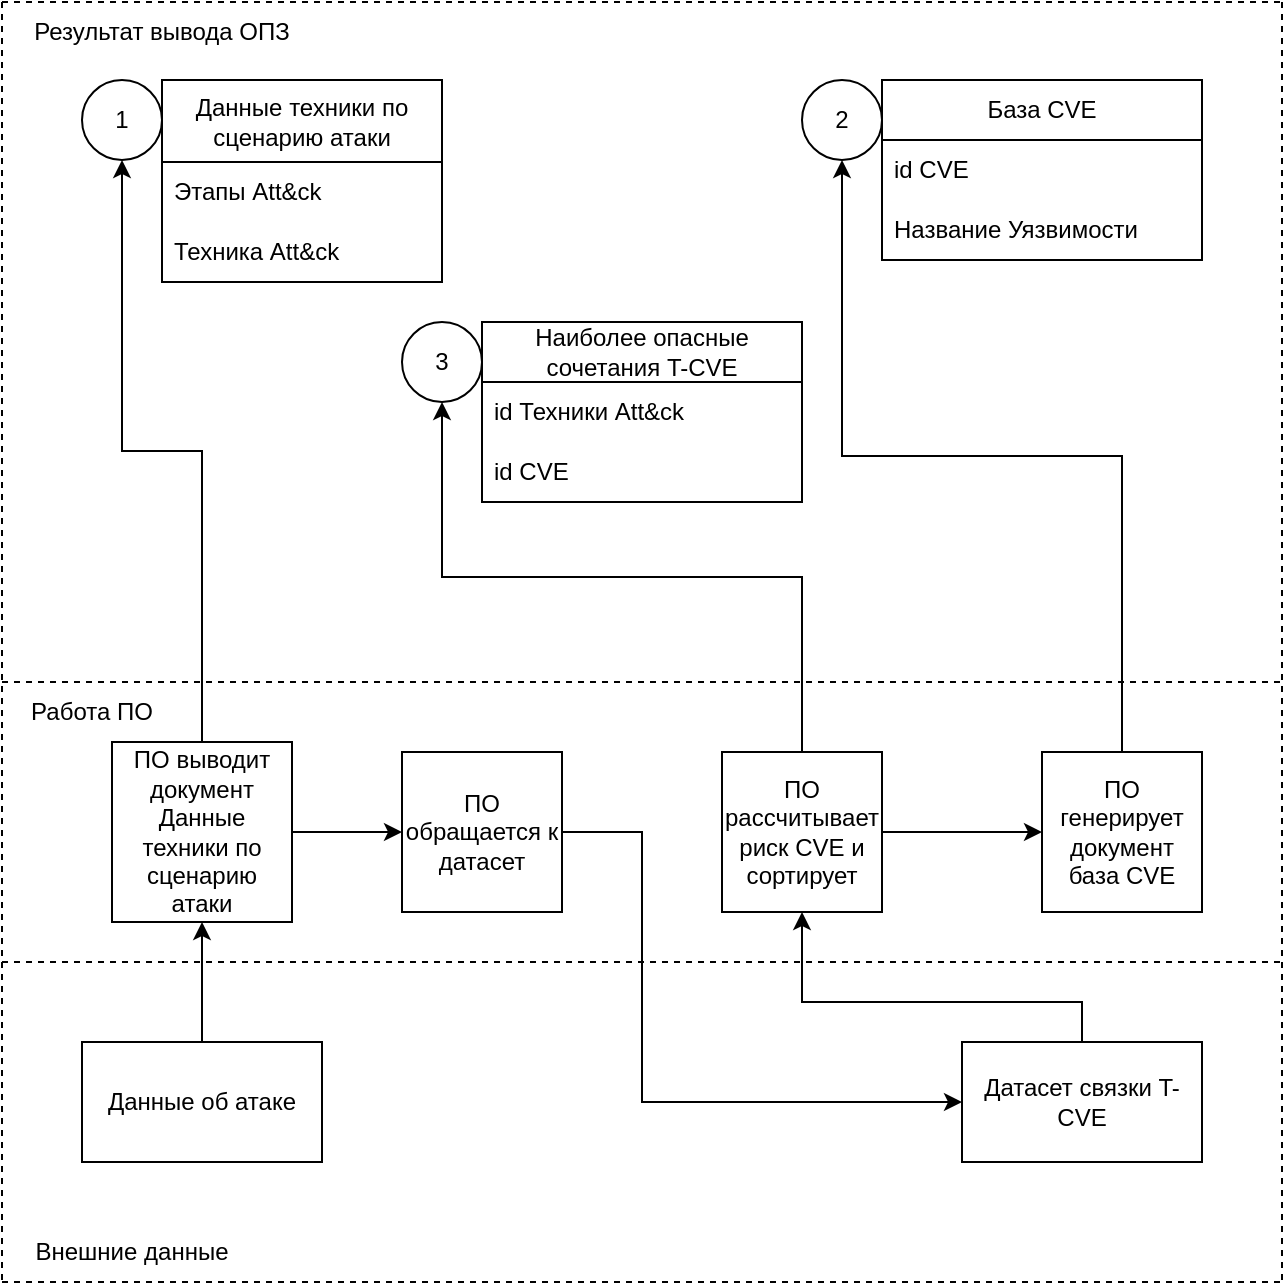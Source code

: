 <mxfile version="25.0.3">
  <diagram name="Страница — 1" id="UsRupxaXf-2IGA8MklZD">
    <mxGraphModel dx="1290" dy="567" grid="1" gridSize="10" guides="1" tooltips="1" connect="1" arrows="1" fold="1" page="1" pageScale="1" pageWidth="827" pageHeight="1169" math="0" shadow="0">
      <root>
        <mxCell id="0" />
        <mxCell id="1" parent="0" />
        <mxCell id="GjW1n7emCL-2tyJUXNoo-21" value="" style="endArrow=none;dashed=1;html=1;rounded=0;" parent="1" edge="1">
          <mxGeometry width="50" height="50" relative="1" as="geometry">
            <mxPoint x="40" y="160" as="sourcePoint" />
            <mxPoint x="680" y="160" as="targetPoint" />
          </mxGeometry>
        </mxCell>
        <mxCell id="GjW1n7emCL-2tyJUXNoo-22" value="" style="endArrow=none;dashed=1;html=1;rounded=0;entryX=0;entryY=1;entryDx=0;entryDy=0;" parent="1" target="HfSRHSAGE4HbBHpI71BL-41" edge="1">
          <mxGeometry width="50" height="50" relative="1" as="geometry">
            <mxPoint x="40" y="160" as="sourcePoint" />
            <mxPoint x="40" y="840" as="targetPoint" />
          </mxGeometry>
        </mxCell>
        <mxCell id="GjW1n7emCL-2tyJUXNoo-32" value="" style="endArrow=none;dashed=1;html=1;rounded=0;" parent="1" edge="1">
          <mxGeometry width="50" height="50" relative="1" as="geometry">
            <mxPoint x="40" y="800" as="sourcePoint" />
            <mxPoint x="680" y="800" as="targetPoint" />
          </mxGeometry>
        </mxCell>
        <mxCell id="GjW1n7emCL-2tyJUXNoo-74" value="База CVE" style="swimlane;fontStyle=0;childLayout=stackLayout;horizontal=1;startSize=30;horizontalStack=0;resizeParent=1;resizeParentMax=0;resizeLast=0;collapsible=1;marginBottom=0;whiteSpace=wrap;html=1;" parent="1" vertex="1">
          <mxGeometry x="480" y="199" width="160" height="90" as="geometry" />
        </mxCell>
        <mxCell id="GjW1n7emCL-2tyJUXNoo-75" value="id CVE" style="text;strokeColor=none;fillColor=none;align=left;verticalAlign=middle;spacingLeft=4;spacingRight=4;overflow=hidden;points=[[0,0.5],[1,0.5]];portConstraint=eastwest;rotatable=0;whiteSpace=wrap;html=1;" parent="GjW1n7emCL-2tyJUXNoo-74" vertex="1">
          <mxGeometry y="30" width="160" height="30" as="geometry" />
        </mxCell>
        <mxCell id="GjW1n7emCL-2tyJUXNoo-76" value="Название Уязвимости" style="text;strokeColor=none;fillColor=none;align=left;verticalAlign=middle;spacingLeft=4;spacingRight=4;overflow=hidden;points=[[0,0.5],[1,0.5]];portConstraint=eastwest;rotatable=0;whiteSpace=wrap;html=1;" parent="GjW1n7emCL-2tyJUXNoo-74" vertex="1">
          <mxGeometry y="60" width="160" height="30" as="geometry" />
        </mxCell>
        <mxCell id="gBEGl-0QFHwVNTkuStco-1" value="Данные техники по сценарию атаки" style="swimlane;fontStyle=0;childLayout=stackLayout;horizontal=1;startSize=41;horizontalStack=0;resizeParent=1;resizeParentMax=0;resizeLast=0;collapsible=1;marginBottom=0;whiteSpace=wrap;html=1;" parent="1" vertex="1">
          <mxGeometry x="120" y="199" width="140" height="101" as="geometry">
            <mxRectangle x="280" y="199" width="60" height="30" as="alternateBounds" />
          </mxGeometry>
        </mxCell>
        <mxCell id="gBEGl-0QFHwVNTkuStco-2" value="Этапы Att&amp;amp;ck" style="text;strokeColor=none;fillColor=none;align=left;verticalAlign=middle;spacingLeft=4;spacingRight=4;overflow=hidden;points=[[0,0.5],[1,0.5]];portConstraint=eastwest;rotatable=0;whiteSpace=wrap;html=1;" parent="gBEGl-0QFHwVNTkuStco-1" vertex="1">
          <mxGeometry y="41" width="140" height="30" as="geometry" />
        </mxCell>
        <mxCell id="gBEGl-0QFHwVNTkuStco-3" value="Техника Att&amp;amp;ck" style="text;strokeColor=none;fillColor=none;align=left;verticalAlign=middle;spacingLeft=4;spacingRight=4;overflow=hidden;points=[[0,0.5],[1,0.5]];portConstraint=eastwest;rotatable=0;whiteSpace=wrap;html=1;" parent="gBEGl-0QFHwVNTkuStco-1" vertex="1">
          <mxGeometry y="71" width="140" height="30" as="geometry" />
        </mxCell>
        <mxCell id="4iuzFZT7lDPVw5lMU5u--1" value="" style="endArrow=none;dashed=1;html=1;rounded=0;" parent="1" edge="1">
          <mxGeometry width="50" height="50" relative="1" as="geometry">
            <mxPoint x="680" y="160" as="sourcePoint" />
            <mxPoint x="680" y="800" as="targetPoint" />
          </mxGeometry>
        </mxCell>
        <mxCell id="0_4bm2kjYmCRBm6VQgs9-2" value="1" style="ellipse;whiteSpace=wrap;html=1;aspect=fixed;" parent="1" vertex="1">
          <mxGeometry x="80" y="199" width="40" height="40" as="geometry" />
        </mxCell>
        <mxCell id="Atn5hJKKFdYzwnfYL__N-19" style="edgeStyle=orthogonalEdgeStyle;rounded=0;orthogonalLoop=1;jettySize=auto;html=1;exitX=0.5;exitY=0;exitDx=0;exitDy=0;" parent="1" source="0_4bm2kjYmCRBm6VQgs9-10" target="0_4bm2kjYmCRBm6VQgs9-15" edge="1">
          <mxGeometry relative="1" as="geometry" />
        </mxCell>
        <mxCell id="0_4bm2kjYmCRBm6VQgs9-10" value="ПО генерирует&lt;div&gt;документ база CVE&lt;/div&gt;" style="whiteSpace=wrap;html=1;aspect=fixed;" parent="1" vertex="1">
          <mxGeometry x="560" y="535" width="80" height="80" as="geometry" />
        </mxCell>
        <mxCell id="0_4bm2kjYmCRBm6VQgs9-15" value="2" style="ellipse;whiteSpace=wrap;html=1;aspect=fixed;" parent="1" vertex="1">
          <mxGeometry x="440" y="199" width="40" height="40" as="geometry" />
        </mxCell>
        <mxCell id="Atn5hJKKFdYzwnfYL__N-7" style="edgeStyle=orthogonalEdgeStyle;rounded=0;orthogonalLoop=1;jettySize=auto;html=1;exitX=0.5;exitY=0;exitDx=0;exitDy=0;entryX=0.5;entryY=1;entryDx=0;entryDy=0;" parent="1" source="vvvf97BOw-oylCeweIah-1" target="0_4bm2kjYmCRBm6VQgs9-2" edge="1">
          <mxGeometry relative="1" as="geometry" />
        </mxCell>
        <mxCell id="Atn5hJKKFdYzwnfYL__N-11" value="" style="edgeStyle=orthogonalEdgeStyle;rounded=0;orthogonalLoop=1;jettySize=auto;html=1;" parent="1" source="vvvf97BOw-oylCeweIah-1" target="Atn5hJKKFdYzwnfYL__N-10" edge="1">
          <mxGeometry relative="1" as="geometry" />
        </mxCell>
        <mxCell id="vvvf97BOw-oylCeweIah-1" value="ПО выводит документ Данные техники по сценарию атаки" style="whiteSpace=wrap;html=1;aspect=fixed;" parent="1" vertex="1">
          <mxGeometry x="95" y="530" width="90" height="90" as="geometry" />
        </mxCell>
        <mxCell id="Atn5hJKKFdYzwnfYL__N-8" style="edgeStyle=orthogonalEdgeStyle;rounded=0;orthogonalLoop=1;jettySize=auto;html=1;exitX=0.5;exitY=0;exitDx=0;exitDy=0;entryX=0.5;entryY=1;entryDx=0;entryDy=0;" parent="1" source="HfSRHSAGE4HbBHpI71BL-20" target="vvvf97BOw-oylCeweIah-1" edge="1">
          <mxGeometry relative="1" as="geometry" />
        </mxCell>
        <mxCell id="HfSRHSAGE4HbBHpI71BL-20" value="Данные об атаке" style="rounded=0;whiteSpace=wrap;html=1;" parent="1" vertex="1">
          <mxGeometry x="80" y="680" width="120" height="60" as="geometry" />
        </mxCell>
        <mxCell id="HfSRHSAGE4HbBHpI71BL-37" value="" style="endArrow=none;dashed=1;html=1;rounded=0;" parent="1" edge="1">
          <mxGeometry width="50" height="50" relative="1" as="geometry">
            <mxPoint x="40" y="500" as="sourcePoint" />
            <mxPoint x="680" y="500" as="targetPoint" />
          </mxGeometry>
        </mxCell>
        <mxCell id="HfSRHSAGE4HbBHpI71BL-38" value="" style="endArrow=none;dashed=1;html=1;rounded=0;" parent="1" edge="1">
          <mxGeometry width="50" height="50" relative="1" as="geometry">
            <mxPoint x="40" y="640" as="sourcePoint" />
            <mxPoint x="680" y="640" as="targetPoint" />
          </mxGeometry>
        </mxCell>
        <mxCell id="HfSRHSAGE4HbBHpI71BL-39" value="Результат вывода ОПЗ" style="text;html=1;align=center;verticalAlign=middle;whiteSpace=wrap;rounded=0;" parent="1" vertex="1">
          <mxGeometry x="40" y="160" width="160" height="30" as="geometry" />
        </mxCell>
        <mxCell id="HfSRHSAGE4HbBHpI71BL-40" value="Работа ПО" style="text;html=1;align=center;verticalAlign=middle;whiteSpace=wrap;rounded=0;" parent="1" vertex="1">
          <mxGeometry x="40" y="500" width="90" height="30" as="geometry" />
        </mxCell>
        <mxCell id="HfSRHSAGE4HbBHpI71BL-41" value="Внешние данные" style="text;html=1;align=center;verticalAlign=middle;whiteSpace=wrap;rounded=0;" parent="1" vertex="1">
          <mxGeometry x="40" y="770" width="130" height="30" as="geometry" />
        </mxCell>
        <mxCell id="Atn5hJKKFdYzwnfYL__N-1" value="Наиболее опасные сочетания T-CVE" style="swimlane;fontStyle=0;childLayout=stackLayout;horizontal=1;startSize=30;horizontalStack=0;resizeParent=1;resizeParentMax=0;resizeLast=0;collapsible=1;marginBottom=0;whiteSpace=wrap;html=1;" parent="1" vertex="1">
          <mxGeometry x="280" y="320" width="160" height="90" as="geometry" />
        </mxCell>
        <mxCell id="Atn5hJKKFdYzwnfYL__N-2" value="id Техники Att&amp;amp;ck" style="text;strokeColor=none;fillColor=none;align=left;verticalAlign=middle;spacingLeft=4;spacingRight=4;overflow=hidden;points=[[0,0.5],[1,0.5]];portConstraint=eastwest;rotatable=0;whiteSpace=wrap;html=1;" parent="Atn5hJKKFdYzwnfYL__N-1" vertex="1">
          <mxGeometry y="30" width="160" height="30" as="geometry" />
        </mxCell>
        <mxCell id="Atn5hJKKFdYzwnfYL__N-3" value="id CVE" style="text;strokeColor=none;fillColor=none;align=left;verticalAlign=middle;spacingLeft=4;spacingRight=4;overflow=hidden;points=[[0,0.5],[1,0.5]];portConstraint=eastwest;rotatable=0;whiteSpace=wrap;html=1;" parent="Atn5hJKKFdYzwnfYL__N-1" vertex="1">
          <mxGeometry y="60" width="160" height="30" as="geometry" />
        </mxCell>
        <mxCell id="Atn5hJKKFdYzwnfYL__N-5" value="3" style="ellipse;whiteSpace=wrap;html=1;aspect=fixed;" parent="1" vertex="1">
          <mxGeometry x="240" y="320" width="40" height="40" as="geometry" />
        </mxCell>
        <mxCell id="Atn5hJKKFdYzwnfYL__N-16" style="edgeStyle=orthogonalEdgeStyle;rounded=0;orthogonalLoop=1;jettySize=auto;html=1;exitX=0.5;exitY=0;exitDx=0;exitDy=0;entryX=0.5;entryY=1;entryDx=0;entryDy=0;" parent="1" source="Atn5hJKKFdYzwnfYL__N-9" target="Atn5hJKKFdYzwnfYL__N-15" edge="1">
          <mxGeometry relative="1" as="geometry">
            <Array as="points">
              <mxPoint x="580" y="660" />
              <mxPoint x="440" y="660" />
            </Array>
          </mxGeometry>
        </mxCell>
        <mxCell id="Atn5hJKKFdYzwnfYL__N-9" value="Датасет связки T-CVE" style="rounded=0;whiteSpace=wrap;html=1;" parent="1" vertex="1">
          <mxGeometry x="520" y="680" width="120" height="60" as="geometry" />
        </mxCell>
        <mxCell id="Atn5hJKKFdYzwnfYL__N-12" style="edgeStyle=orthogonalEdgeStyle;rounded=0;orthogonalLoop=1;jettySize=auto;html=1;entryX=0;entryY=0.5;entryDx=0;entryDy=0;" parent="1" source="Atn5hJKKFdYzwnfYL__N-10" target="Atn5hJKKFdYzwnfYL__N-9" edge="1">
          <mxGeometry relative="1" as="geometry">
            <Array as="points">
              <mxPoint x="360" y="575" />
              <mxPoint x="360" y="710" />
            </Array>
          </mxGeometry>
        </mxCell>
        <mxCell id="Atn5hJKKFdYzwnfYL__N-10" value="ПО обращается к датасет" style="whiteSpace=wrap;html=1;aspect=fixed;" parent="1" vertex="1">
          <mxGeometry x="240" y="535" width="80" height="80" as="geometry" />
        </mxCell>
        <mxCell id="Atn5hJKKFdYzwnfYL__N-17" value="" style="edgeStyle=orthogonalEdgeStyle;rounded=0;orthogonalLoop=1;jettySize=auto;html=1;" parent="1" source="Atn5hJKKFdYzwnfYL__N-15" target="0_4bm2kjYmCRBm6VQgs9-10" edge="1">
          <mxGeometry relative="1" as="geometry" />
        </mxCell>
        <mxCell id="Atn5hJKKFdYzwnfYL__N-18" style="edgeStyle=orthogonalEdgeStyle;rounded=0;orthogonalLoop=1;jettySize=auto;html=1;exitX=0.5;exitY=0;exitDx=0;exitDy=0;entryX=0.5;entryY=1;entryDx=0;entryDy=0;" parent="1" source="Atn5hJKKFdYzwnfYL__N-15" target="Atn5hJKKFdYzwnfYL__N-5" edge="1">
          <mxGeometry relative="1" as="geometry" />
        </mxCell>
        <mxCell id="Atn5hJKKFdYzwnfYL__N-15" value="ПО рассчитывает риск&lt;span style=&quot;background-color: initial;&quot;&gt;&amp;nbsp;CVE и сортирует&lt;/span&gt;" style="whiteSpace=wrap;html=1;aspect=fixed;" parent="1" vertex="1">
          <mxGeometry x="400" y="535" width="80" height="80" as="geometry" />
        </mxCell>
      </root>
    </mxGraphModel>
  </diagram>
</mxfile>
